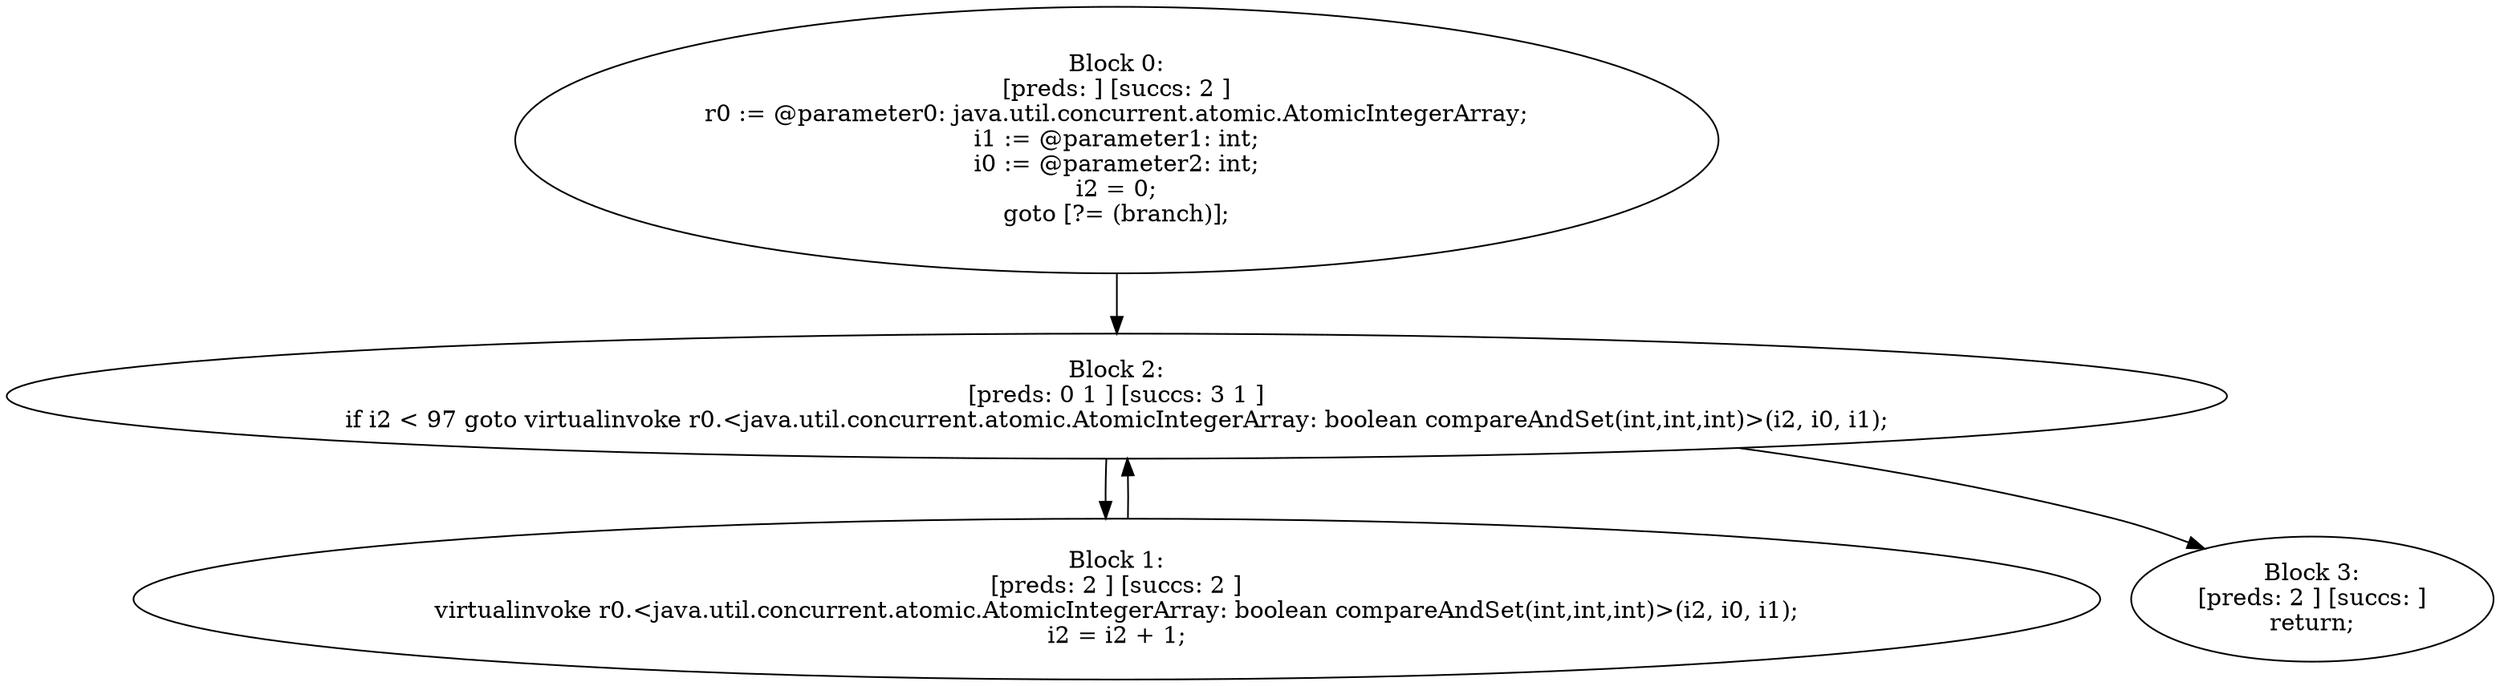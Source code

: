 digraph "unitGraph" {
    "Block 0:
[preds: ] [succs: 2 ]
r0 := @parameter0: java.util.concurrent.atomic.AtomicIntegerArray;
i1 := @parameter1: int;
i0 := @parameter2: int;
i2 = 0;
goto [?= (branch)];
"
    "Block 1:
[preds: 2 ] [succs: 2 ]
virtualinvoke r0.<java.util.concurrent.atomic.AtomicIntegerArray: boolean compareAndSet(int,int,int)>(i2, i0, i1);
i2 = i2 + 1;
"
    "Block 2:
[preds: 0 1 ] [succs: 3 1 ]
if i2 < 97 goto virtualinvoke r0.<java.util.concurrent.atomic.AtomicIntegerArray: boolean compareAndSet(int,int,int)>(i2, i0, i1);
"
    "Block 3:
[preds: 2 ] [succs: ]
return;
"
    "Block 0:
[preds: ] [succs: 2 ]
r0 := @parameter0: java.util.concurrent.atomic.AtomicIntegerArray;
i1 := @parameter1: int;
i0 := @parameter2: int;
i2 = 0;
goto [?= (branch)];
"->"Block 2:
[preds: 0 1 ] [succs: 3 1 ]
if i2 < 97 goto virtualinvoke r0.<java.util.concurrent.atomic.AtomicIntegerArray: boolean compareAndSet(int,int,int)>(i2, i0, i1);
";
    "Block 1:
[preds: 2 ] [succs: 2 ]
virtualinvoke r0.<java.util.concurrent.atomic.AtomicIntegerArray: boolean compareAndSet(int,int,int)>(i2, i0, i1);
i2 = i2 + 1;
"->"Block 2:
[preds: 0 1 ] [succs: 3 1 ]
if i2 < 97 goto virtualinvoke r0.<java.util.concurrent.atomic.AtomicIntegerArray: boolean compareAndSet(int,int,int)>(i2, i0, i1);
";
    "Block 2:
[preds: 0 1 ] [succs: 3 1 ]
if i2 < 97 goto virtualinvoke r0.<java.util.concurrent.atomic.AtomicIntegerArray: boolean compareAndSet(int,int,int)>(i2, i0, i1);
"->"Block 3:
[preds: 2 ] [succs: ]
return;
";
    "Block 2:
[preds: 0 1 ] [succs: 3 1 ]
if i2 < 97 goto virtualinvoke r0.<java.util.concurrent.atomic.AtomicIntegerArray: boolean compareAndSet(int,int,int)>(i2, i0, i1);
"->"Block 1:
[preds: 2 ] [succs: 2 ]
virtualinvoke r0.<java.util.concurrent.atomic.AtomicIntegerArray: boolean compareAndSet(int,int,int)>(i2, i0, i1);
i2 = i2 + 1;
";
}
